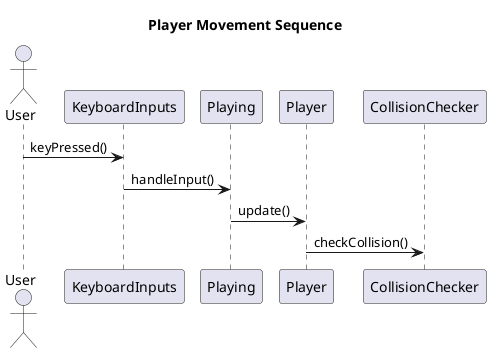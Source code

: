 @startuml
title Player Movement Sequence

actor User
participant KeyboardInputs
participant Playing
participant Player
participant CollisionChecker

User -> KeyboardInputs : keyPressed()
KeyboardInputs -> Playing : handleInput()
Playing -> Player : update()
Player -> CollisionChecker : checkCollision()
@enduml
